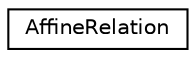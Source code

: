 digraph "Graphical Class Hierarchy"
{
 // LATEX_PDF_SIZE
  edge [fontname="Helvetica",fontsize="10",labelfontname="Helvetica",labelfontsize="10"];
  node [fontname="Helvetica",fontsize="10",shape=record];
  rankdir="LR";
  Node0 [label="AffineRelation",height=0.2,width=0.4,color="black", fillcolor="white", style="filled",URL="$classoperations__research_1_1_affine_relation.html",tooltip=" "];
}
